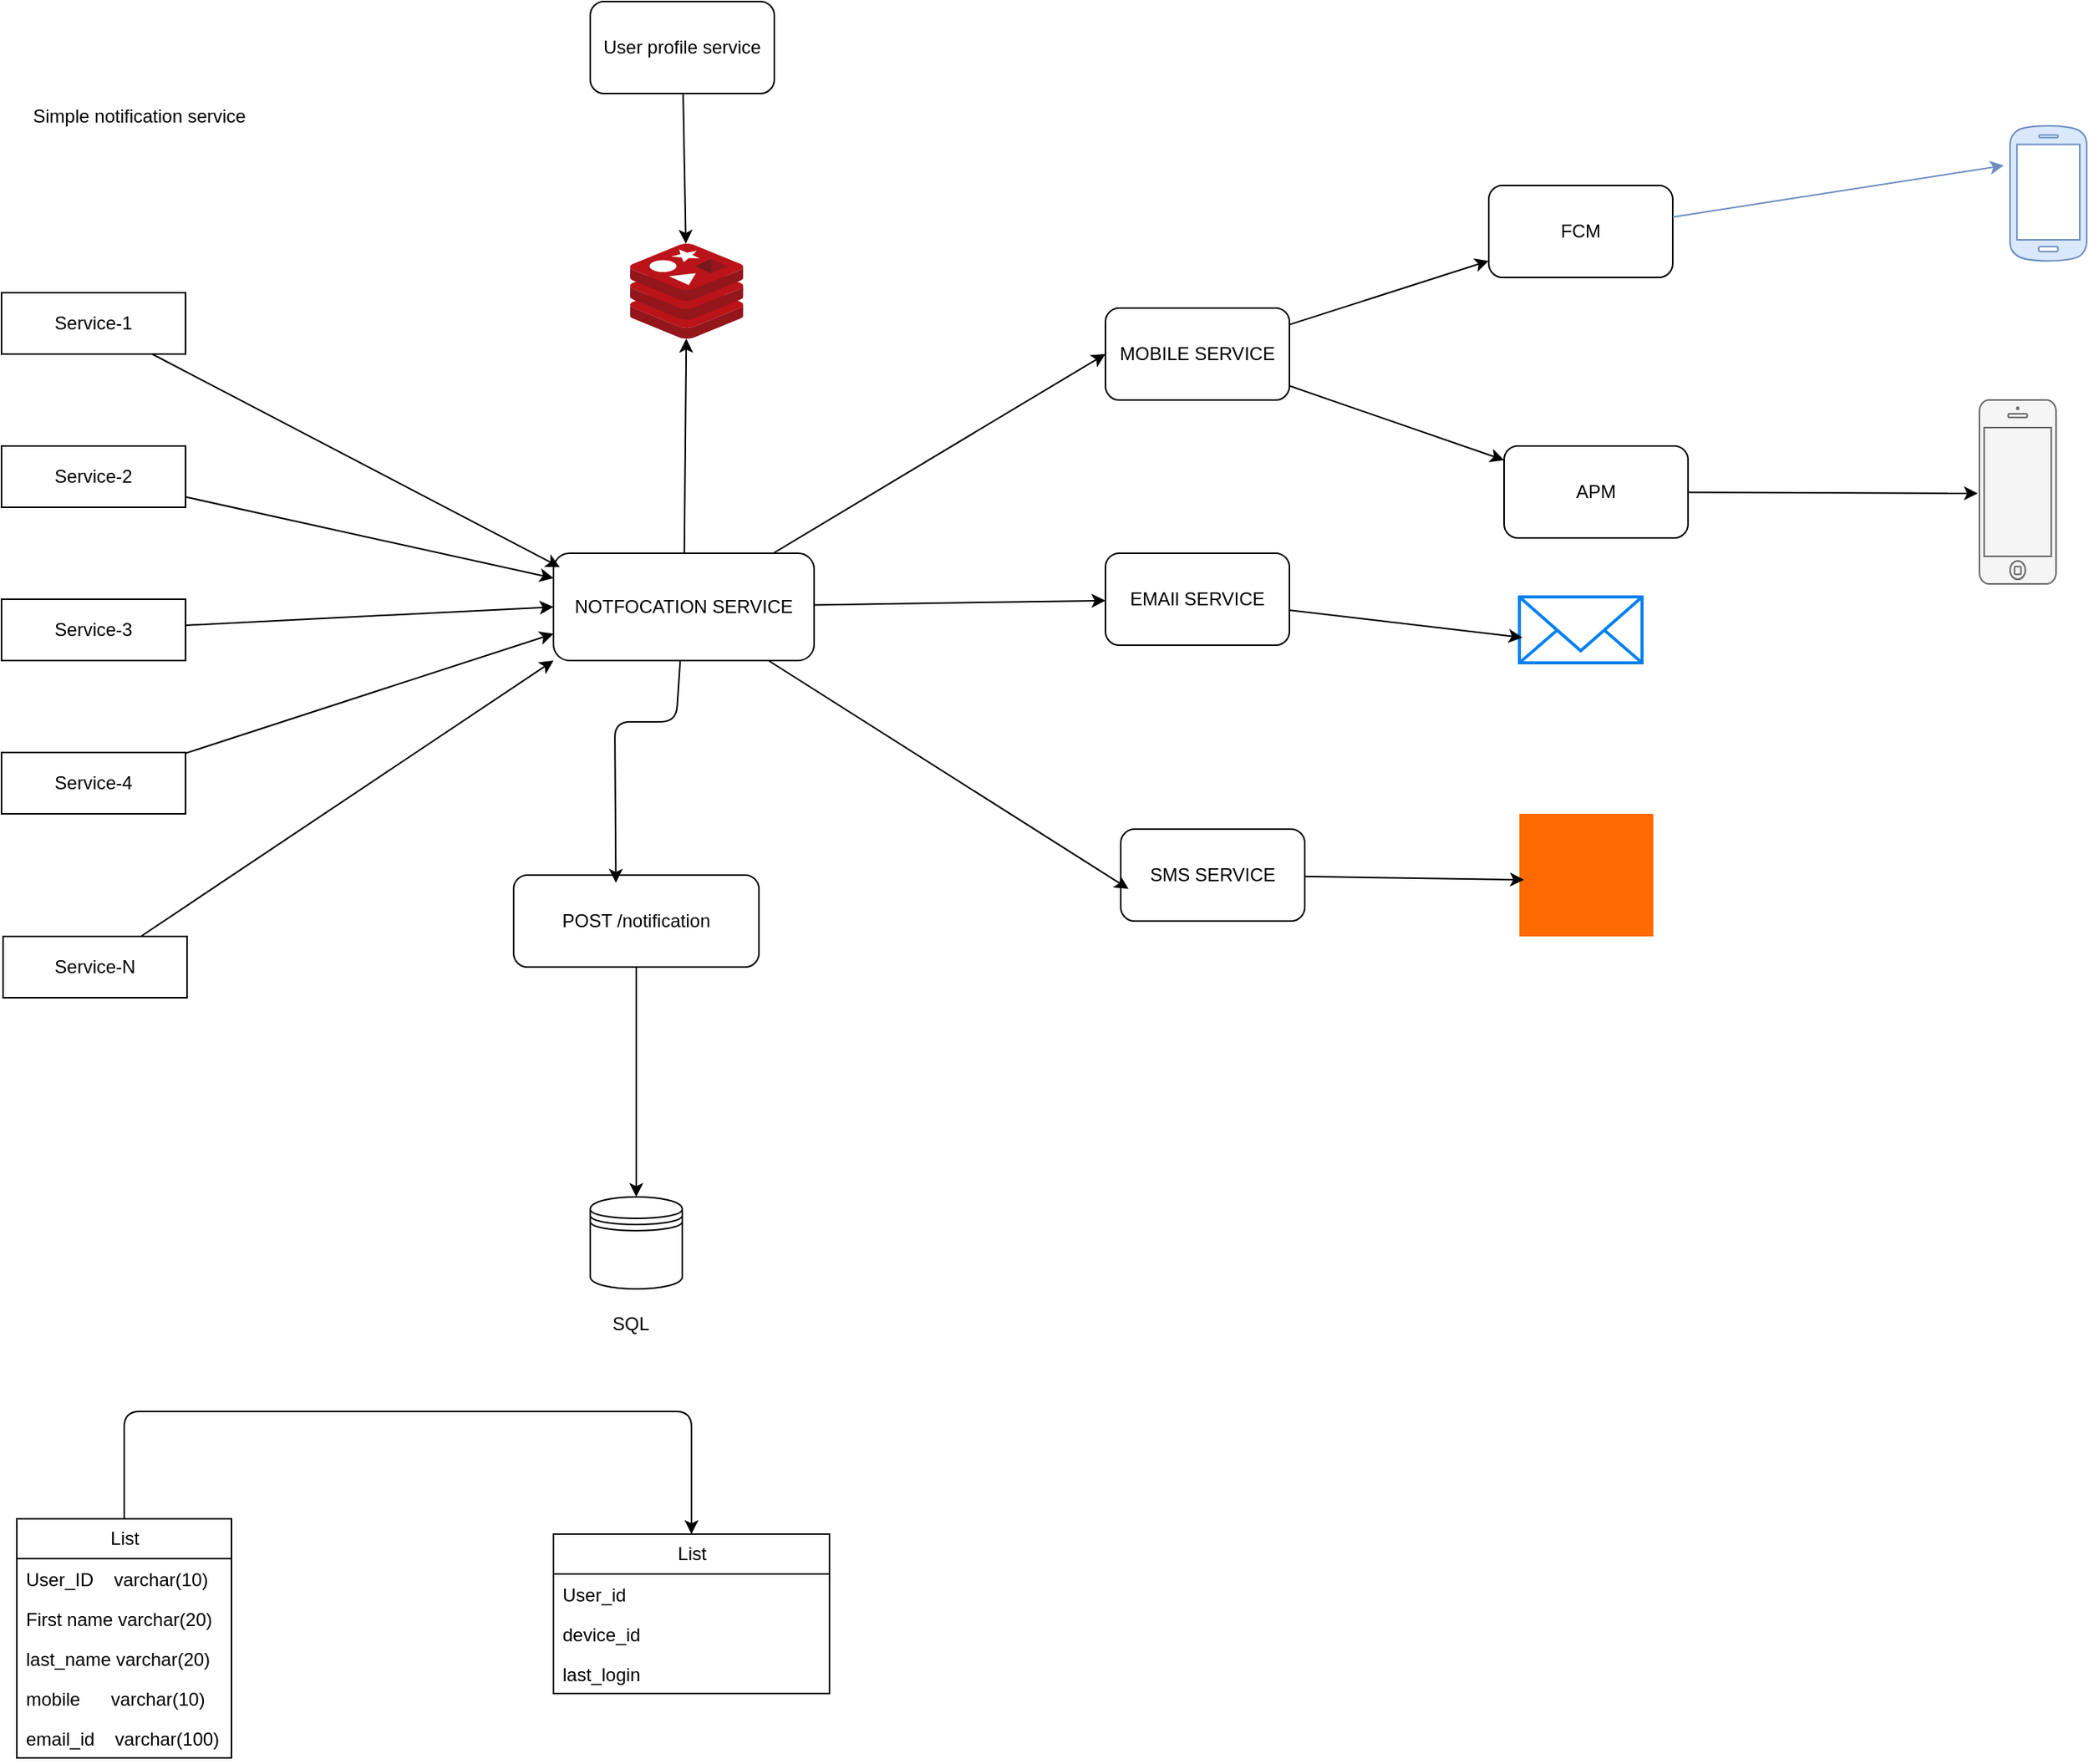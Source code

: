 <mxfile>
    <diagram id="23iRSUPoRavnBvh4doch" name="Page-1">
        <mxGraphModel dx="346" dy="1956" grid="1" gridSize="10" guides="1" tooltips="1" connect="1" arrows="1" fold="1" page="1" pageScale="1" pageWidth="827" pageHeight="1169" math="0" shadow="0">
            <root>
                <mxCell id="0"/>
                <mxCell id="1" parent="0"/>
                <mxCell id="2" value="Service-1" style="rounded=0;whiteSpace=wrap;html=1;" vertex="1" parent="1">
                    <mxGeometry x="80" y="60" width="120" height="40" as="geometry"/>
                </mxCell>
                <mxCell id="10" style="edgeStyle=none;html=1;" edge="1" parent="1" source="4" target="8">
                    <mxGeometry relative="1" as="geometry"/>
                </mxCell>
                <mxCell id="4" value="Service-2" style="rounded=0;whiteSpace=wrap;html=1;" vertex="1" parent="1">
                    <mxGeometry x="80" y="160" width="120" height="40" as="geometry"/>
                </mxCell>
                <mxCell id="11" style="edgeStyle=none;html=1;entryX=0;entryY=0.5;entryDx=0;entryDy=0;" edge="1" parent="1" source="5" target="8">
                    <mxGeometry relative="1" as="geometry"/>
                </mxCell>
                <mxCell id="5" value="Service-3" style="rounded=0;whiteSpace=wrap;html=1;" vertex="1" parent="1">
                    <mxGeometry x="80" y="260" width="120" height="40" as="geometry"/>
                </mxCell>
                <mxCell id="12" style="edgeStyle=none;html=1;entryX=0;entryY=0.75;entryDx=0;entryDy=0;" edge="1" parent="1" source="6" target="8">
                    <mxGeometry relative="1" as="geometry"/>
                </mxCell>
                <mxCell id="6" value="Service-4" style="rounded=0;whiteSpace=wrap;html=1;" vertex="1" parent="1">
                    <mxGeometry x="80" y="360" width="120" height="40" as="geometry"/>
                </mxCell>
                <mxCell id="13" style="edgeStyle=none;html=1;entryX=0;entryY=1;entryDx=0;entryDy=0;" edge="1" parent="1" source="7" target="8">
                    <mxGeometry relative="1" as="geometry"/>
                </mxCell>
                <mxCell id="7" value="Service-N" style="rounded=0;whiteSpace=wrap;html=1;" vertex="1" parent="1">
                    <mxGeometry x="81" y="480" width="120" height="40" as="geometry"/>
                </mxCell>
                <mxCell id="17" style="edgeStyle=none;html=1;entryX=0;entryY=0.5;entryDx=0;entryDy=0;" edge="1" parent="1" source="8" target="14">
                    <mxGeometry relative="1" as="geometry"/>
                </mxCell>
                <mxCell id="18" style="edgeStyle=none;html=1;" edge="1" parent="1" source="8" target="15">
                    <mxGeometry relative="1" as="geometry"/>
                </mxCell>
                <mxCell id="45" style="edgeStyle=none;html=1;" edge="1" parent="1" source="8" target="43">
                    <mxGeometry relative="1" as="geometry">
                        <mxPoint x="525" y="160" as="targetPoint"/>
                    </mxGeometry>
                </mxCell>
                <mxCell id="8" value="NOTFOCATION SERVICE" style="rounded=1;whiteSpace=wrap;html=1;" vertex="1" parent="1">
                    <mxGeometry x="440" y="230" width="170" height="70" as="geometry"/>
                </mxCell>
                <mxCell id="9" style="edgeStyle=none;html=1;entryX=0.024;entryY=0.129;entryDx=0;entryDy=0;entryPerimeter=0;" edge="1" parent="1" source="2" target="8">
                    <mxGeometry relative="1" as="geometry"/>
                </mxCell>
                <mxCell id="21" value="" style="edgeStyle=none;html=1;" edge="1" parent="1" source="14" target="20">
                    <mxGeometry relative="1" as="geometry"/>
                </mxCell>
                <mxCell id="24" value="" style="edgeStyle=none;html=1;" edge="1" parent="1" source="14" target="23">
                    <mxGeometry relative="1" as="geometry"/>
                </mxCell>
                <mxCell id="14" value="MOBILE SERVICE" style="rounded=1;whiteSpace=wrap;html=1;" vertex="1" parent="1">
                    <mxGeometry x="800" y="70" width="120" height="60" as="geometry"/>
                </mxCell>
                <mxCell id="15" value="EMAIl SERVICE" style="rounded=1;whiteSpace=wrap;html=1;" vertex="1" parent="1">
                    <mxGeometry x="800" y="230" width="120" height="60" as="geometry"/>
                </mxCell>
                <mxCell id="16" value="SMS SERVICE" style="rounded=1;whiteSpace=wrap;html=1;" vertex="1" parent="1">
                    <mxGeometry x="810" y="410" width="120" height="60" as="geometry"/>
                </mxCell>
                <mxCell id="19" style="edgeStyle=none;html=1;entryX=0.042;entryY=0.65;entryDx=0;entryDy=0;entryPerimeter=0;" edge="1" parent="1" source="8" target="16">
                    <mxGeometry relative="1" as="geometry"/>
                </mxCell>
                <mxCell id="20" value="FCM" style="whiteSpace=wrap;html=1;rounded=1;" vertex="1" parent="1">
                    <mxGeometry x="1050" y="-10" width="120" height="60" as="geometry"/>
                </mxCell>
                <mxCell id="23" value="APM" style="rounded=1;whiteSpace=wrap;html=1;" vertex="1" parent="1">
                    <mxGeometry x="1060" y="160" width="120" height="60" as="geometry"/>
                </mxCell>
                <mxCell id="25" value="" style="html=1;verticalLabelPosition=bottom;labelBackgroundColor=#ffffff;verticalAlign=top;shadow=0;dashed=0;strokeWidth=1;shape=mxgraph.ios7.misc.iphone;strokeColor=#666666;fillColor=#f5f5f5;fontColor=#333333;" vertex="1" parent="1">
                    <mxGeometry x="1370" y="130" width="50" height="120" as="geometry"/>
                </mxCell>
                <mxCell id="26" style="edgeStyle=none;html=1;entryX=-0.02;entryY=0.508;entryDx=0;entryDy=0;entryPerimeter=0;" edge="1" parent="1" source="23" target="25">
                    <mxGeometry relative="1" as="geometry"/>
                </mxCell>
                <mxCell id="28" style="edgeStyle=none;html=1;entryX=0.1;entryY=0.427;entryDx=0;entryDy=0;entryPerimeter=0;fillColor=#dae8fc;strokeColor=#6c8ebf;" edge="1" parent="1" source="20">
                    <mxGeometry relative="1" as="geometry">
                        <mxPoint x="1386" y="-23.03" as="targetPoint"/>
                    </mxGeometry>
                </mxCell>
                <mxCell id="29" value="" style="html=1;verticalLabelPosition=bottom;align=center;labelBackgroundColor=#ffffff;verticalAlign=top;strokeWidth=2;strokeColor=#0080F0;shadow=0;dashed=0;shape=mxgraph.ios7.icons.mail;" vertex="1" parent="1">
                    <mxGeometry x="1070" y="258.5" width="80" height="43" as="geometry"/>
                </mxCell>
                <mxCell id="30" style="edgeStyle=none;html=1;entryX=0.025;entryY=0.616;entryDx=0;entryDy=0;entryPerimeter=0;" edge="1" parent="1" source="15" target="29">
                    <mxGeometry relative="1" as="geometry"/>
                </mxCell>
                <mxCell id="31" value="" style="points=[];aspect=fixed;html=1;align=center;shadow=0;dashed=0;fillColor=#FF6A00;strokeColor=none;shape=mxgraph.alibaba_cloud.sms_short_message_service;" vertex="1" parent="1">
                    <mxGeometry x="1070" y="400" width="87.37" height="80" as="geometry"/>
                </mxCell>
                <mxCell id="32" style="edgeStyle=none;html=1;entryX=0.034;entryY=0.538;entryDx=0;entryDy=0;entryPerimeter=0;" edge="1" parent="1" source="16" target="31">
                    <mxGeometry relative="1" as="geometry"/>
                </mxCell>
                <mxCell id="34" value="" style="sketch=0;pointerEvents=1;shadow=0;dashed=0;html=1;strokeColor=#6c8ebf;fillColor=#dae8fc;labelPosition=center;verticalLabelPosition=bottom;verticalAlign=top;outlineConnect=0;align=center;shape=mxgraph.office.devices.cell_phone_android_standalone;" vertex="1" parent="1">
                    <mxGeometry x="1390" y="-50" width="50" height="90" as="geometry"/>
                </mxCell>
                <mxCell id="38" style="edgeStyle=none;html=1;entryX=0.5;entryY=0;entryDx=0;entryDy=0;" edge="1" parent="1" source="35" target="37">
                    <mxGeometry relative="1" as="geometry"/>
                </mxCell>
                <mxCell id="35" value="POST /notification" style="rounded=1;whiteSpace=wrap;html=1;" vertex="1" parent="1">
                    <mxGeometry x="414" y="440" width="160" height="60" as="geometry"/>
                </mxCell>
                <mxCell id="36" style="edgeStyle=none;html=1;entryX=0.417;entryY=0.083;entryDx=0;entryDy=0;entryPerimeter=0;" edge="1" parent="1" source="8" target="35">
                    <mxGeometry relative="1" as="geometry">
                        <Array as="points">
                            <mxPoint x="520" y="340"/>
                            <mxPoint x="480" y="340"/>
                        </Array>
                    </mxGeometry>
                </mxCell>
                <mxCell id="37" value="" style="shape=datastore;whiteSpace=wrap;html=1;" vertex="1" parent="1">
                    <mxGeometry x="464" y="650" width="60" height="60" as="geometry"/>
                </mxCell>
                <mxCell id="39" value="SQL" style="text;html=1;align=center;verticalAlign=middle;resizable=0;points=[];autosize=1;strokeColor=none;fillColor=none;" vertex="1" parent="1">
                    <mxGeometry x="465" y="718" width="50" height="30" as="geometry"/>
                </mxCell>
                <mxCell id="40" value="Simple notification service" style="text;html=1;align=center;verticalAlign=middle;whiteSpace=wrap;rounded=0;" vertex="1" parent="1">
                    <mxGeometry x="80" y="-70" width="180" height="30" as="geometry"/>
                </mxCell>
                <mxCell id="44" style="edgeStyle=none;html=1;" edge="1" parent="1" source="41" target="43">
                    <mxGeometry relative="1" as="geometry"/>
                </mxCell>
                <mxCell id="41" value="User profile service" style="whiteSpace=wrap;html=1;rounded=1;" vertex="1" parent="1">
                    <mxGeometry x="464" y="-130" width="120" height="60" as="geometry"/>
                </mxCell>
                <mxCell id="43" value="" style="image;sketch=0;aspect=fixed;html=1;points=[];align=center;fontSize=12;image=img/lib/mscae/Cache_Redis_Product.svg;" vertex="1" parent="1">
                    <mxGeometry x="490" y="28" width="73.81" height="62" as="geometry"/>
                </mxCell>
                <mxCell id="91" style="edgeStyle=none;html=1;entryX=0.5;entryY=0;entryDx=0;entryDy=0;exitX=0.5;exitY=0;exitDx=0;exitDy=0;" edge="1" parent="1" source="74" target="86">
                    <mxGeometry relative="1" as="geometry">
                        <Array as="points">
                            <mxPoint x="160" y="790"/>
                            <mxPoint x="530" y="790"/>
                        </Array>
                    </mxGeometry>
                </mxCell>
                <mxCell id="74" value="List" style="swimlane;fontStyle=0;childLayout=stackLayout;horizontal=1;startSize=26;fillColor=none;horizontalStack=0;resizeParent=1;resizeParentMax=0;resizeLast=0;collapsible=1;marginBottom=0;html=1;" vertex="1" parent="1">
                    <mxGeometry x="90" y="860" width="140" height="156" as="geometry"/>
                </mxCell>
                <mxCell id="84" value="User_ID&amp;nbsp; &amp;nbsp; varchar(10)" style="text;strokeColor=none;fillColor=none;align=left;verticalAlign=top;spacingLeft=4;spacingRight=4;overflow=hidden;rotatable=0;points=[[0,0.5],[1,0.5]];portConstraint=eastwest;whiteSpace=wrap;html=1;" vertex="1" parent="74">
                    <mxGeometry y="26" width="140" height="26" as="geometry"/>
                </mxCell>
                <mxCell id="85" value="First name varchar(20)" style="text;strokeColor=none;fillColor=none;align=left;verticalAlign=top;spacingLeft=4;spacingRight=4;overflow=hidden;rotatable=0;points=[[0,0.5],[1,0.5]];portConstraint=eastwest;whiteSpace=wrap;html=1;" vertex="1" parent="74">
                    <mxGeometry y="52" width="140" height="26" as="geometry"/>
                </mxCell>
                <mxCell id="83" value="last_name varchar(20)" style="text;strokeColor=none;fillColor=none;align=left;verticalAlign=top;spacingLeft=4;spacingRight=4;overflow=hidden;rotatable=0;points=[[0,0.5],[1,0.5]];portConstraint=eastwest;whiteSpace=wrap;html=1;" vertex="1" parent="74">
                    <mxGeometry y="78" width="140" height="26" as="geometry"/>
                </mxCell>
                <mxCell id="82" value="mobile&amp;nbsp; &amp;nbsp; &amp;nbsp; varchar(10)" style="text;strokeColor=none;fillColor=none;align=left;verticalAlign=top;spacingLeft=4;spacingRight=4;overflow=hidden;rotatable=0;points=[[0,0.5],[1,0.5]];portConstraint=eastwest;whiteSpace=wrap;html=1;" vertex="1" parent="74">
                    <mxGeometry y="104" width="140" height="26" as="geometry"/>
                </mxCell>
                <mxCell id="81" value="email_id&amp;nbsp; &amp;nbsp; varchar(100)" style="text;strokeColor=none;fillColor=none;align=left;verticalAlign=top;spacingLeft=4;spacingRight=4;overflow=hidden;rotatable=0;points=[[0,0.5],[1,0.5]];portConstraint=eastwest;whiteSpace=wrap;html=1;" vertex="1" parent="74">
                    <mxGeometry y="130" width="140" height="26" as="geometry"/>
                </mxCell>
                <mxCell id="86" value="List" style="swimlane;fontStyle=0;childLayout=stackLayout;horizontal=1;startSize=26;fillColor=none;horizontalStack=0;resizeParent=1;resizeParentMax=0;resizeLast=0;collapsible=1;marginBottom=0;html=1;" vertex="1" parent="1">
                    <mxGeometry x="440" y="870" width="180" height="104" as="geometry"/>
                </mxCell>
                <mxCell id="87" value="User_id" style="text;strokeColor=none;fillColor=none;align=left;verticalAlign=top;spacingLeft=4;spacingRight=4;overflow=hidden;rotatable=0;points=[[0,0.5],[1,0.5]];portConstraint=eastwest;whiteSpace=wrap;html=1;" vertex="1" parent="86">
                    <mxGeometry y="26" width="180" height="26" as="geometry"/>
                </mxCell>
                <mxCell id="88" value="device_id" style="text;strokeColor=none;fillColor=none;align=left;verticalAlign=top;spacingLeft=4;spacingRight=4;overflow=hidden;rotatable=0;points=[[0,0.5],[1,0.5]];portConstraint=eastwest;whiteSpace=wrap;html=1;" vertex="1" parent="86">
                    <mxGeometry y="52" width="180" height="26" as="geometry"/>
                </mxCell>
                <mxCell id="89" value="last_login" style="text;strokeColor=none;fillColor=none;align=left;verticalAlign=top;spacingLeft=4;spacingRight=4;overflow=hidden;rotatable=0;points=[[0,0.5],[1,0.5]];portConstraint=eastwest;whiteSpace=wrap;html=1;" vertex="1" parent="86">
                    <mxGeometry y="78" width="180" height="26" as="geometry"/>
                </mxCell>
            </root>
        </mxGraphModel>
    </diagram>
</mxfile>
